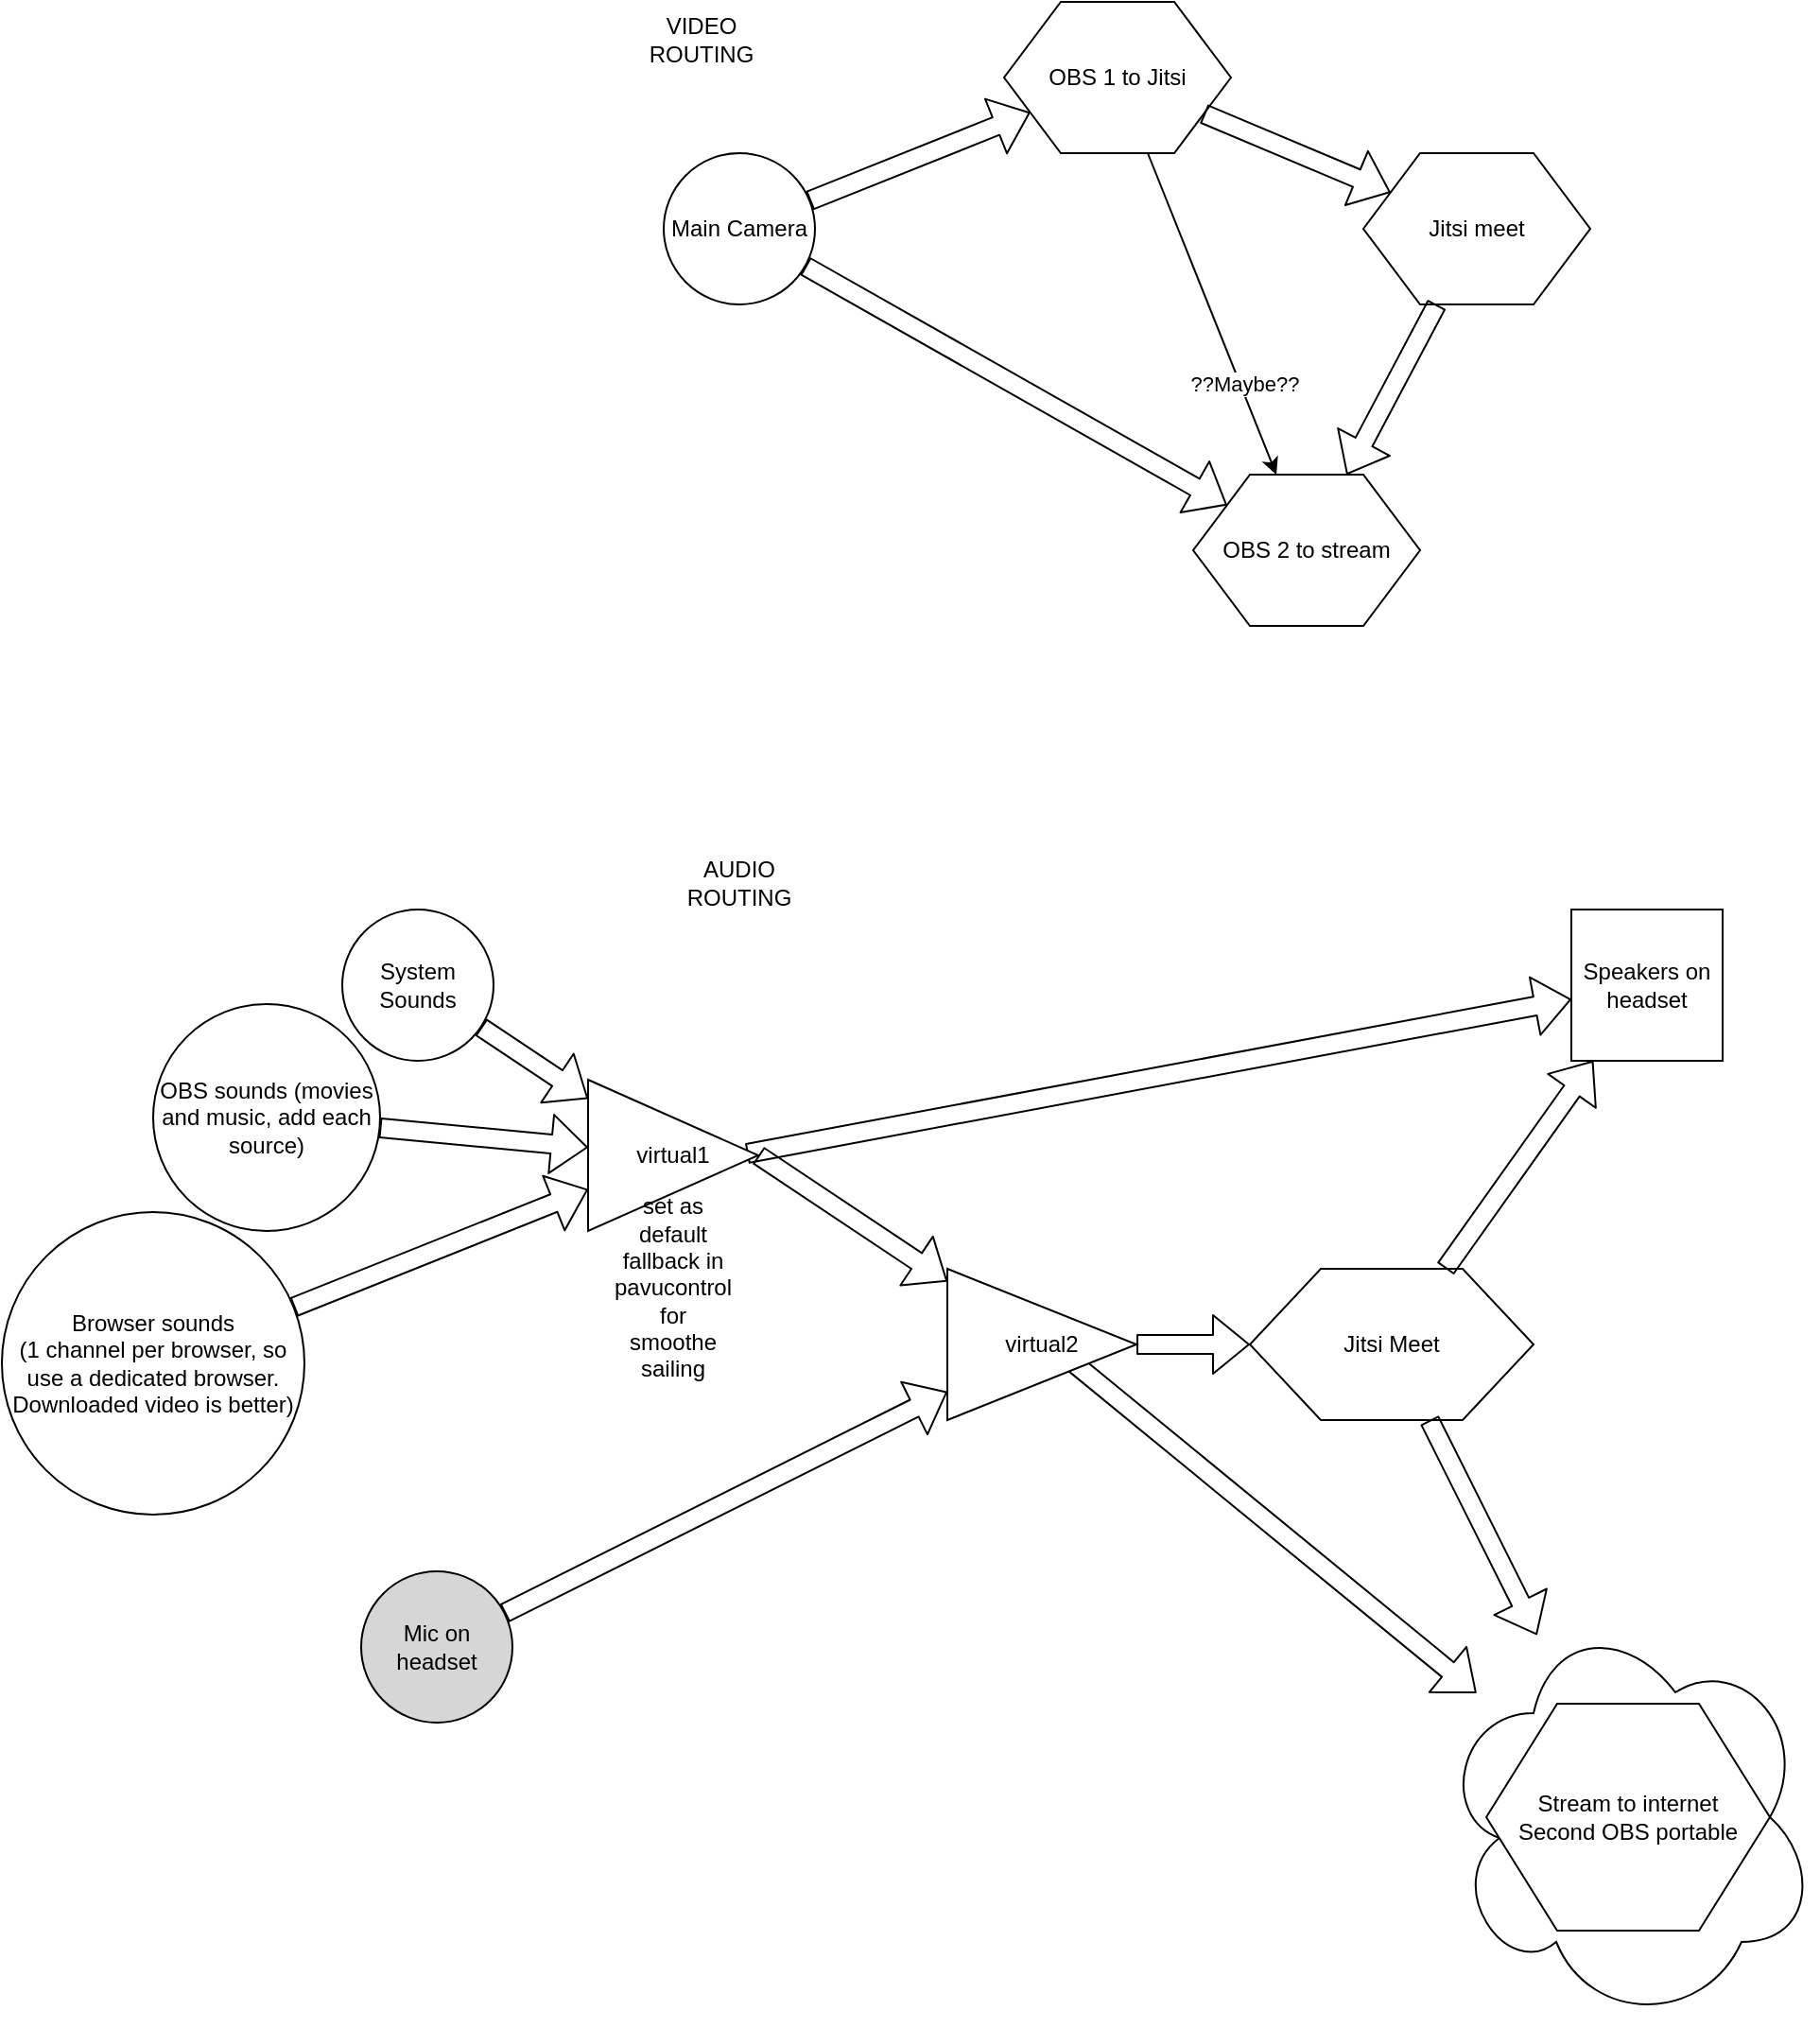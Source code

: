 <mxfile version="13.1.1" type="device"><diagram name="Page-1" id="c7558073-3199-34d8-9f00-42111426c3f3"><mxGraphModel dx="1712" dy="2546" grid="1" gridSize="10" guides="1" tooltips="1" connect="1" arrows="1" fold="1" page="1" pageScale="1" pageWidth="826" pageHeight="1169" background="#ffffff" math="0" shadow="0"><root><mxCell id="0"/><mxCell id="1" parent="0"/><mxCell id="_Dp4C3Xfh7I36hIGmA2u-96" value="Mic on headset" style="ellipse;whiteSpace=wrap;html=1;aspect=fixed;fillColor=#D6D6D6;" parent="1" vertex="1"><mxGeometry x="-120" y="-220" width="80" height="80" as="geometry"/></mxCell><mxCell id="_Dp4C3Xfh7I36hIGmA2u-98" value="Jitsi Meet" style="shape=hexagon;perimeter=hexagonPerimeter2;whiteSpace=wrap;html=1;" parent="1" vertex="1"><mxGeometry x="350" y="-380" width="150" height="80" as="geometry"/></mxCell><mxCell id="_Dp4C3Xfh7I36hIGmA2u-99" value="Speakers on headset" style="whiteSpace=wrap;html=1;aspect=fixed;" parent="1" vertex="1"><mxGeometry x="520" y="-570" width="80" height="80" as="geometry"/></mxCell><mxCell id="_Dp4C3Xfh7I36hIGmA2u-100" value="System Sounds" style="ellipse;whiteSpace=wrap;html=1;aspect=fixed;" parent="1" vertex="1"><mxGeometry x="-130" y="-570" width="80" height="80" as="geometry"/></mxCell><mxCell id="_Dp4C3Xfh7I36hIGmA2u-101" value="&lt;div&gt;Browser sounds&lt;/div&gt;&lt;div&gt;(1 channel per browser, so use a dedicated browser. Downloaded video is better)&lt;br&gt;&lt;/div&gt;" style="ellipse;whiteSpace=wrap;html=1;aspect=fixed;" parent="1" vertex="1"><mxGeometry x="-310" y="-410" width="160" height="160" as="geometry"/></mxCell><mxCell id="_Dp4C3Xfh7I36hIGmA2u-102" value="OBS sounds (movies and music, add each source)" style="ellipse;whiteSpace=wrap;html=1;aspect=fixed;" parent="1" vertex="1"><mxGeometry x="-230" y="-520" width="120" height="120" as="geometry"/></mxCell><mxCell id="_Dp4C3Xfh7I36hIGmA2u-105" value="" style="shape=flexArrow;endArrow=classic;html=1;" parent="1" source="_Dp4C3Xfh7I36hIGmA2u-96" target="eezMR8wzyV7xU-niz3GF-1" edge="1"><mxGeometry width="50" height="50" relative="1" as="geometry"><mxPoint x="360" y="-150" as="sourcePoint"/><mxPoint x="60" y="-270" as="targetPoint"/></mxGeometry></mxCell><mxCell id="_Dp4C3Xfh7I36hIGmA2u-107" value="" style="shape=flexArrow;endArrow=classic;html=1;" parent="1" source="_Dp4C3Xfh7I36hIGmA2u-100" target="eezMR8wzyV7xU-niz3GF-2" edge="1"><mxGeometry width="50" height="50" relative="1" as="geometry"><mxPoint x="120" y="-340" as="sourcePoint"/><mxPoint x="170" y="-390" as="targetPoint"/></mxGeometry></mxCell><mxCell id="_Dp4C3Xfh7I36hIGmA2u-109" value="" style="shape=flexArrow;endArrow=classic;html=1;" parent="1" source="_Dp4C3Xfh7I36hIGmA2u-101" target="eezMR8wzyV7xU-niz3GF-2" edge="1"><mxGeometry width="50" height="50" relative="1" as="geometry"><mxPoint x="360" y="-150" as="sourcePoint"/><mxPoint x="410" y="-200" as="targetPoint"/></mxGeometry></mxCell><mxCell id="_Dp4C3Xfh7I36hIGmA2u-110" value="" style="shape=flexArrow;endArrow=classic;html=1;" parent="1" source="_Dp4C3Xfh7I36hIGmA2u-102" target="eezMR8wzyV7xU-niz3GF-2" edge="1"><mxGeometry width="50" height="50" relative="1" as="geometry"><mxPoint x="360" y="-150" as="sourcePoint"/><mxPoint x="410" y="-200" as="targetPoint"/></mxGeometry></mxCell><mxCell id="_Dp4C3Xfh7I36hIGmA2u-112" value="" style="shape=flexArrow;endArrow=classic;html=1;exitX=0.933;exitY=0.488;exitDx=0;exitDy=0;exitPerimeter=0;" parent="1" source="eezMR8wzyV7xU-niz3GF-2" target="_Dp4C3Xfh7I36hIGmA2u-99" edge="1"><mxGeometry width="50" height="50" relative="1" as="geometry"><mxPoint x="320" y="-260" as="sourcePoint"/><mxPoint x="410" y="-200" as="targetPoint"/></mxGeometry></mxCell><mxCell id="_Dp4C3Xfh7I36hIGmA2u-114" value="" style="shape=flexArrow;endArrow=classic;html=1;" parent="1" source="_Dp4C3Xfh7I36hIGmA2u-98" target="_Dp4C3Xfh7I36hIGmA2u-99" edge="1"><mxGeometry width="50" height="50" relative="1" as="geometry"><mxPoint x="360" y="-260" as="sourcePoint"/><mxPoint x="548.154" y="-550.787" as="targetPoint"/></mxGeometry></mxCell><mxCell id="_Dp4C3Xfh7I36hIGmA2u-115" value="" style="shape=flexArrow;endArrow=classic;html=1;exitX=1;exitY=0.5;exitDx=0;exitDy=0;" parent="1" source="eezMR8wzyV7xU-niz3GF-2" target="eezMR8wzyV7xU-niz3GF-1" edge="1"><mxGeometry width="50" height="50" relative="1" as="geometry"><mxPoint x="360" y="-260" as="sourcePoint"/><mxPoint x="120" y="-310" as="targetPoint"/></mxGeometry></mxCell><mxCell id="_Dp4C3Xfh7I36hIGmA2u-117" value="" style="shape=flexArrow;endArrow=classic;html=1;exitX=1;exitY=0.5;exitDx=0;exitDy=0;" parent="1" source="eezMR8wzyV7xU-niz3GF-1" target="_Dp4C3Xfh7I36hIGmA2u-98" edge="1"><mxGeometry width="50" height="50" relative="1" as="geometry"><mxPoint x="358" y="-360" as="sourcePoint"/><mxPoint x="537.2" y="-566" as="targetPoint"/></mxGeometry></mxCell><mxCell id="_Dp4C3Xfh7I36hIGmA2u-120" value="" style="shape=flexArrow;endArrow=classic;html=1;" parent="1" target="_Dp4C3Xfh7I36hIGmA2u-135" edge="1"><mxGeometry width="50" height="50" relative="1" as="geometry"><mxPoint x="257" y="-330" as="sourcePoint"/><mxPoint x="570" y="-320" as="targetPoint"/></mxGeometry></mxCell><mxCell id="_Dp4C3Xfh7I36hIGmA2u-121" value="" style="shape=flexArrow;endArrow=classic;html=1;" parent="1" source="_Dp4C3Xfh7I36hIGmA2u-98" target="_Dp4C3Xfh7I36hIGmA2u-135" edge="1"><mxGeometry width="50" height="50" relative="1" as="geometry"><mxPoint x="360" y="-180" as="sourcePoint"/><mxPoint x="410" y="-230" as="targetPoint"/></mxGeometry></mxCell><mxCell id="_Dp4C3Xfh7I36hIGmA2u-123" value="AUDIO ROUTING" style="text;html=1;strokeColor=none;fillColor=none;align=center;verticalAlign=middle;whiteSpace=wrap;rounded=0;" parent="1" vertex="1"><mxGeometry x="60" y="-594" width="40" height="20" as="geometry"/></mxCell><mxCell id="_Dp4C3Xfh7I36hIGmA2u-124" value="VIDEO ROUTING" style="text;html=1;strokeColor=none;fillColor=none;align=center;verticalAlign=middle;whiteSpace=wrap;rounded=0;" parent="1" vertex="1"><mxGeometry x="40" y="-1040" width="40" height="20" as="geometry"/></mxCell><mxCell id="_Dp4C3Xfh7I36hIGmA2u-125" value="Main Camera" style="ellipse;whiteSpace=wrap;html=1;aspect=fixed;" parent="1" vertex="1"><mxGeometry x="40" y="-970" width="80" height="80" as="geometry"/></mxCell><mxCell id="_Dp4C3Xfh7I36hIGmA2u-126" value="&lt;div&gt;OBS 1 to Jitsi&lt;/div&gt;" style="shape=hexagon;perimeter=hexagonPerimeter2;whiteSpace=wrap;html=1;" parent="1" vertex="1"><mxGeometry x="220" y="-1050" width="120" height="80" as="geometry"/></mxCell><mxCell id="_Dp4C3Xfh7I36hIGmA2u-127" value="" style="shape=flexArrow;endArrow=classic;html=1;" parent="1" source="_Dp4C3Xfh7I36hIGmA2u-125" target="_Dp4C3Xfh7I36hIGmA2u-126" edge="1"><mxGeometry width="50" height="50" relative="1" as="geometry"><mxPoint x="390" y="-700" as="sourcePoint"/><mxPoint x="440" y="-750" as="targetPoint"/></mxGeometry></mxCell><mxCell id="_Dp4C3Xfh7I36hIGmA2u-128" value="Jitsi meet" style="shape=hexagon;perimeter=hexagonPerimeter2;whiteSpace=wrap;html=1;" parent="1" vertex="1"><mxGeometry x="410" y="-970" width="120" height="80" as="geometry"/></mxCell><mxCell id="_Dp4C3Xfh7I36hIGmA2u-129" value="" style="shape=flexArrow;endArrow=classic;html=1;" parent="1" source="_Dp4C3Xfh7I36hIGmA2u-126" target="_Dp4C3Xfh7I36hIGmA2u-128" edge="1"><mxGeometry width="50" height="50" relative="1" as="geometry"><mxPoint x="390" y="-700" as="sourcePoint"/><mxPoint x="440" y="-750" as="targetPoint"/></mxGeometry></mxCell><mxCell id="_Dp4C3Xfh7I36hIGmA2u-130" value="&lt;div&gt;OBS 2 to stream&lt;/div&gt;" style="shape=hexagon;perimeter=hexagonPerimeter2;whiteSpace=wrap;html=1;" parent="1" vertex="1"><mxGeometry x="320" y="-800" width="120" height="80" as="geometry"/></mxCell><mxCell id="_Dp4C3Xfh7I36hIGmA2u-131" value="" style="shape=flexArrow;endArrow=classic;html=1;" parent="1" source="_Dp4C3Xfh7I36hIGmA2u-128" target="_Dp4C3Xfh7I36hIGmA2u-130" edge="1"><mxGeometry width="50" height="50" relative="1" as="geometry"><mxPoint x="390" y="-700" as="sourcePoint"/><mxPoint x="440" y="-750" as="targetPoint"/></mxGeometry></mxCell><mxCell id="_Dp4C3Xfh7I36hIGmA2u-132" value="" style="shape=flexArrow;endArrow=classic;html=1;" parent="1" source="_Dp4C3Xfh7I36hIGmA2u-125" target="_Dp4C3Xfh7I36hIGmA2u-130" edge="1"><mxGeometry width="50" height="50" relative="1" as="geometry"><mxPoint x="390" y="-700" as="sourcePoint"/><mxPoint x="440" y="-750" as="targetPoint"/></mxGeometry></mxCell><mxCell id="_Dp4C3Xfh7I36hIGmA2u-133" value="" style="endArrow=classic;html=1;" parent="1" source="_Dp4C3Xfh7I36hIGmA2u-126" target="_Dp4C3Xfh7I36hIGmA2u-130" edge="1"><mxGeometry width="50" height="50" relative="1" as="geometry"><mxPoint x="390" y="-770" as="sourcePoint"/><mxPoint x="440" y="-820" as="targetPoint"/></mxGeometry></mxCell><mxCell id="_Dp4C3Xfh7I36hIGmA2u-134" value="??Maybe??" style="edgeLabel;html=1;align=center;verticalAlign=middle;resizable=0;points=[];" parent="_Dp4C3Xfh7I36hIGmA2u-133" vertex="1" connectable="0"><mxGeometry x="0.444" y="2" relative="1" as="geometry"><mxPoint as="offset"/></mxGeometry></mxCell><mxCell id="eezMR8wzyV7xU-niz3GF-1" value="virtual2" style="triangle;whiteSpace=wrap;html=1;" vertex="1" parent="1"><mxGeometry x="190" y="-380" width="100" height="80" as="geometry"/></mxCell><mxCell id="eezMR8wzyV7xU-niz3GF-2" value="virtual1" style="triangle;whiteSpace=wrap;html=1;" vertex="1" parent="1"><mxGeometry y="-480" width="90" height="80" as="geometry"/></mxCell><mxCell id="eezMR8wzyV7xU-niz3GF-3" value="" style="group" vertex="1" connectable="0" parent="1"><mxGeometry x="450" y="-200" width="200" height="220" as="geometry"/></mxCell><mxCell id="_Dp4C3Xfh7I36hIGmA2u-135" value="" style="ellipse;shape=cloud;whiteSpace=wrap;html=1;" parent="eezMR8wzyV7xU-niz3GF-3" vertex="1"><mxGeometry width="200" height="220" as="geometry"/></mxCell><mxCell id="_Dp4C3Xfh7I36hIGmA2u-103" value="&lt;div&gt;Stream to internet&lt;/div&gt;&lt;div&gt;Second OBS portable&lt;br&gt;&lt;/div&gt;" style="shape=hexagon;perimeter=hexagonPerimeter2;whiteSpace=wrap;html=1;container=1;" parent="eezMR8wzyV7xU-niz3GF-3" vertex="1"><mxGeometry x="25" y="50" width="150" height="120" as="geometry"/></mxCell><mxCell id="eezMR8wzyV7xU-niz3GF-5" value="set as default fallback in pavucontrol for smoothe sailing" style="text;html=1;strokeColor=none;fillColor=none;align=center;verticalAlign=middle;whiteSpace=wrap;rounded=0;" vertex="1" parent="1"><mxGeometry x="25" y="-380" width="40" height="20" as="geometry"/></mxCell></root></mxGraphModel></diagram></mxfile>